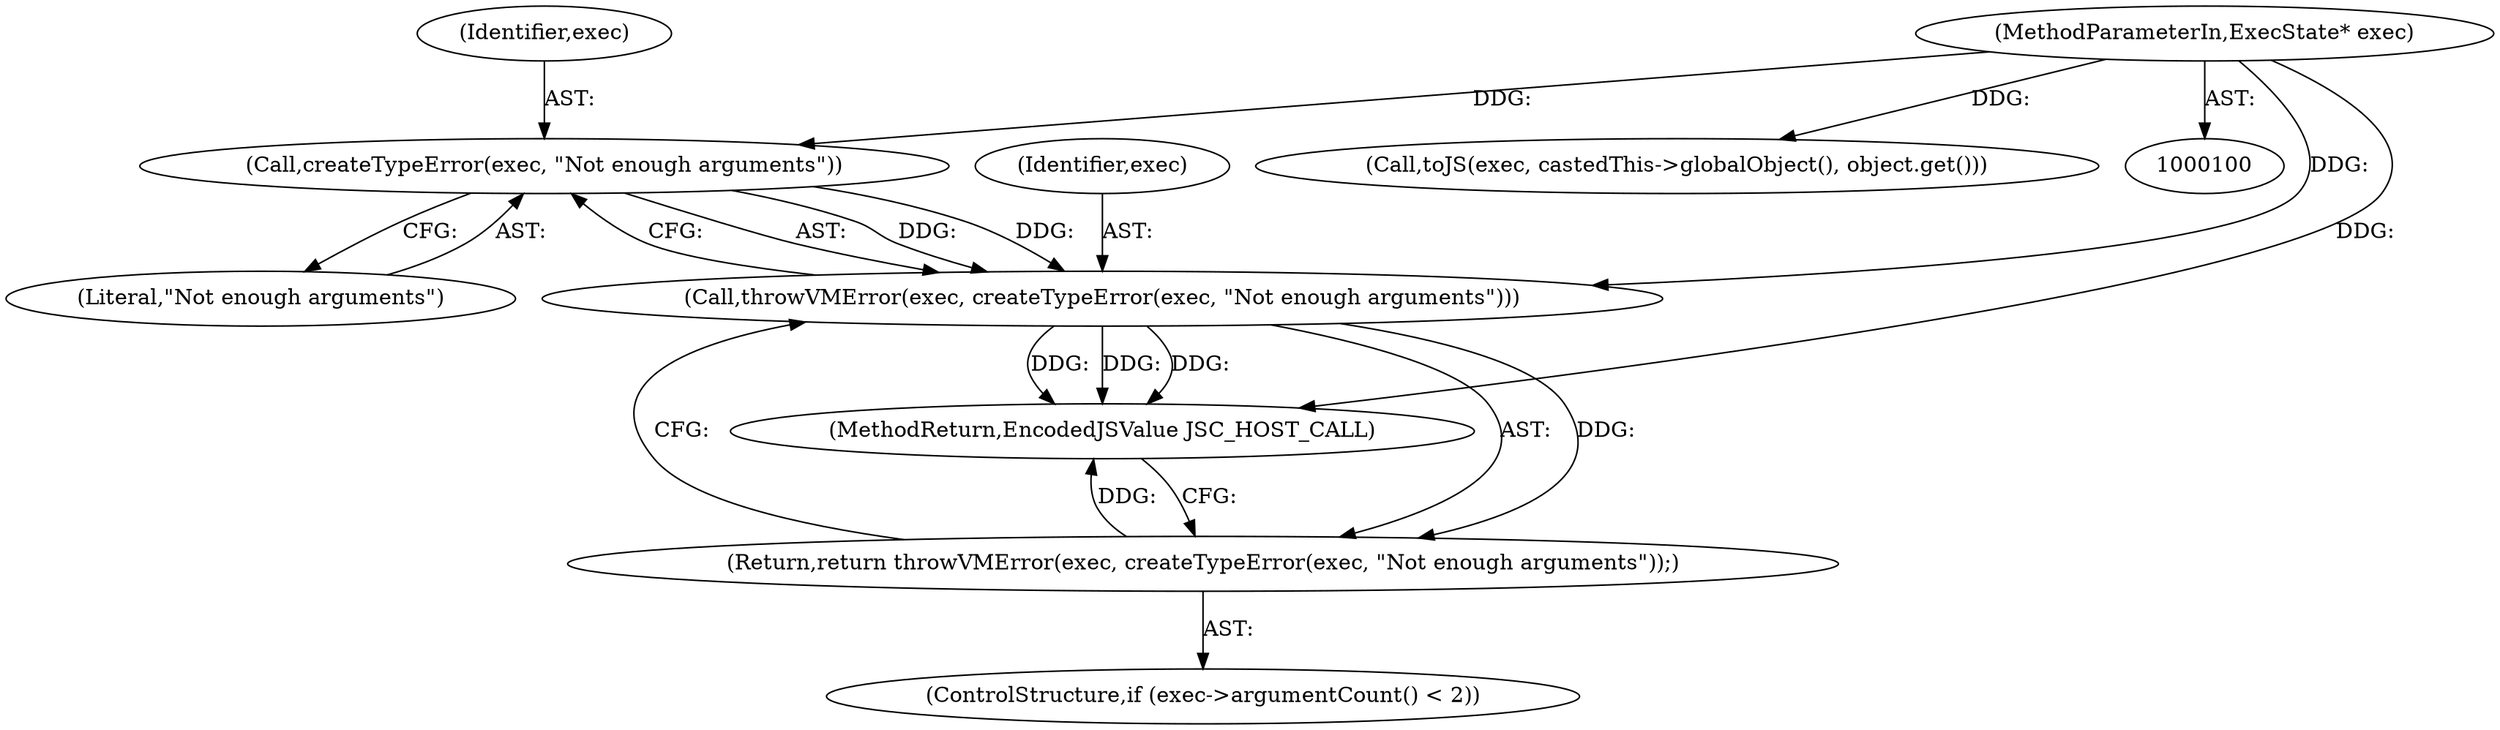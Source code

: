 digraph "0_Chrome_b944f670bb7a8a919daac497a4ea0536c954c201_53@API" {
"1000111" [label="(Call,createTypeError(exec, \"Not enough arguments\"))"];
"1000101" [label="(MethodParameterIn,ExecState* exec)"];
"1000109" [label="(Call,throwVMError(exec, createTypeError(exec, \"Not enough arguments\")))"];
"1000108" [label="(Return,return throwVMError(exec, createTypeError(exec, \"Not enough arguments\"));)"];
"1000111" [label="(Call,createTypeError(exec, \"Not enough arguments\"))"];
"1000112" [label="(Identifier,exec)"];
"1000113" [label="(Literal,\"Not enough arguments\")"];
"1000108" [label="(Return,return throwVMError(exec, createTypeError(exec, \"Not enough arguments\"));)"];
"1000146" [label="(MethodReturn,EncodedJSValue JSC_HOST_CALL)"];
"1000101" [label="(MethodParameterIn,ExecState* exec)"];
"1000104" [label="(ControlStructure,if (exec->argumentCount() < 2))"];
"1000142" [label="(Call,toJS(exec, castedThis->globalObject(), object.get()))"];
"1000109" [label="(Call,throwVMError(exec, createTypeError(exec, \"Not enough arguments\")))"];
"1000110" [label="(Identifier,exec)"];
"1000111" -> "1000109"  [label="AST: "];
"1000111" -> "1000113"  [label="CFG: "];
"1000112" -> "1000111"  [label="AST: "];
"1000113" -> "1000111"  [label="AST: "];
"1000109" -> "1000111"  [label="CFG: "];
"1000111" -> "1000109"  [label="DDG: "];
"1000111" -> "1000109"  [label="DDG: "];
"1000101" -> "1000111"  [label="DDG: "];
"1000101" -> "1000100"  [label="AST: "];
"1000101" -> "1000146"  [label="DDG: "];
"1000101" -> "1000109"  [label="DDG: "];
"1000101" -> "1000142"  [label="DDG: "];
"1000109" -> "1000108"  [label="AST: "];
"1000110" -> "1000109"  [label="AST: "];
"1000108" -> "1000109"  [label="CFG: "];
"1000109" -> "1000146"  [label="DDG: "];
"1000109" -> "1000146"  [label="DDG: "];
"1000109" -> "1000146"  [label="DDG: "];
"1000109" -> "1000108"  [label="DDG: "];
"1000108" -> "1000104"  [label="AST: "];
"1000146" -> "1000108"  [label="CFG: "];
"1000108" -> "1000146"  [label="DDG: "];
}
